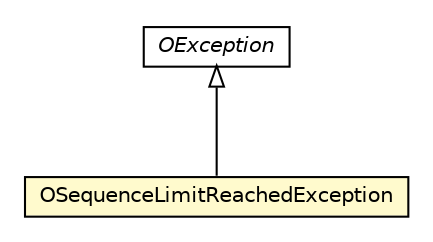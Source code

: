 #!/usr/local/bin/dot
#
# Class diagram 
# Generated by UMLGraph version R5_6-24-gf6e263 (http://www.umlgraph.org/)
#

digraph G {
	edge [fontname="Helvetica",fontsize=10,labelfontname="Helvetica",labelfontsize=10];
	node [fontname="Helvetica",fontsize=10,shape=plaintext];
	nodesep=0.25;
	ranksep=0.5;
	// com.orientechnologies.common.exception.OException
	c6721079 [label=<<table title="com.orientechnologies.common.exception.OException" border="0" cellborder="1" cellspacing="0" cellpadding="2" port="p" href="../../../../common/exception/OException.html">
		<tr><td><table border="0" cellspacing="0" cellpadding="1">
<tr><td align="center" balign="center"><font face="Helvetica-Oblique"> OException </font></td></tr>
		</table></td></tr>
		</table>>, URL="../../../../common/exception/OException.html", fontname="Helvetica", fontcolor="black", fontsize=10.0];
	// com.orientechnologies.orient.core.metadata.sequence.OSequenceLimitReachedException
	c6721333 [label=<<table title="com.orientechnologies.orient.core.metadata.sequence.OSequenceLimitReachedException" border="0" cellborder="1" cellspacing="0" cellpadding="2" port="p" bgcolor="lemonChiffon" href="./OSequenceLimitReachedException.html">
		<tr><td><table border="0" cellspacing="0" cellpadding="1">
<tr><td align="center" balign="center"> OSequenceLimitReachedException </td></tr>
		</table></td></tr>
		</table>>, URL="./OSequenceLimitReachedException.html", fontname="Helvetica", fontcolor="black", fontsize=10.0];
	//com.orientechnologies.orient.core.metadata.sequence.OSequenceLimitReachedException extends com.orientechnologies.common.exception.OException
	c6721079:p -> c6721333:p [dir=back,arrowtail=empty];
}

